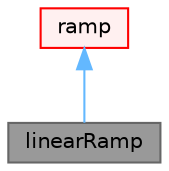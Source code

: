 digraph "linearRamp"
{
 // LATEX_PDF_SIZE
  bgcolor="transparent";
  edge [fontname=Helvetica,fontsize=10,labelfontname=Helvetica,labelfontsize=10];
  node [fontname=Helvetica,fontsize=10,shape=box,height=0.2,width=0.4];
  Node1 [id="Node000001",label="linearRamp",height=0.2,width=0.4,color="gray40", fillcolor="grey60", style="filled", fontcolor="black",tooltip="Linear ramp function starting from 0 and increasing linearly to 1 from start over the duration and re..."];
  Node2 -> Node1 [id="edge1_Node000001_Node000002",dir="back",color="steelblue1",style="solid",tooltip=" "];
  Node2 [id="Node000002",label="ramp",height=0.2,width=0.4,color="red", fillcolor="#FFF0F0", style="filled",URL="$classFoam_1_1Function1Types_1_1ramp.html",tooltip="Ramp function base class for the set of scalar functions starting from 0 and increasing monotonically..."];
}
